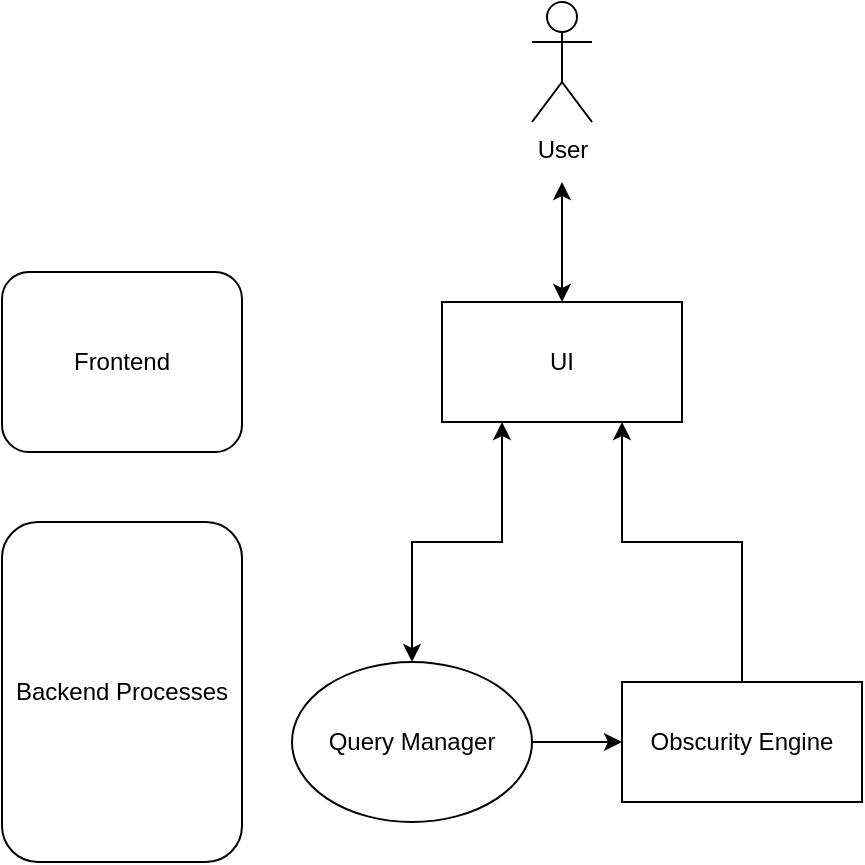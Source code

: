 <mxfile version="24.7.16">
  <diagram name="Page-1" id="lITY1SeaFduGjeRfuTEC">
    <mxGraphModel dx="1216" dy="1111" grid="1" gridSize="10" guides="1" tooltips="1" connect="1" arrows="1" fold="1" page="1" pageScale="1" pageWidth="1390" pageHeight="980" math="0" shadow="0">
      <root>
        <mxCell id="0" />
        <mxCell id="1" parent="0" />
        <mxCell id="i7lR52N0g9X_YfiU3cEO-1" value="User&lt;div&gt;&lt;br&gt;&lt;/div&gt;" style="shape=umlActor;verticalLabelPosition=bottom;verticalAlign=top;html=1;outlineConnect=0;" parent="1" vertex="1">
          <mxGeometry x="625" y="20" width="30" height="60" as="geometry" />
        </mxCell>
        <mxCell id="xA_JIgJ08SUsMaywjVti-5" style="edgeStyle=orthogonalEdgeStyle;rounded=0;orthogonalLoop=1;jettySize=auto;html=1;entryX=0;entryY=0.5;entryDx=0;entryDy=0;" edge="1" parent="1" source="i7lR52N0g9X_YfiU3cEO-10" target="i7lR52N0g9X_YfiU3cEO-46">
          <mxGeometry relative="1" as="geometry" />
        </mxCell>
        <mxCell id="i7lR52N0g9X_YfiU3cEO-10" value="Query Manager" style="ellipse;whiteSpace=wrap;html=1;" parent="1" vertex="1">
          <mxGeometry x="505" y="350" width="120" height="80" as="geometry" />
        </mxCell>
        <mxCell id="xA_JIgJ08SUsMaywjVti-4" style="edgeStyle=orthogonalEdgeStyle;rounded=0;orthogonalLoop=1;jettySize=auto;html=1;entryX=0.75;entryY=1;entryDx=0;entryDy=0;" edge="1" parent="1" source="i7lR52N0g9X_YfiU3cEO-46" target="xA_JIgJ08SUsMaywjVti-1">
          <mxGeometry relative="1" as="geometry">
            <Array as="points">
              <mxPoint x="730" y="290" />
              <mxPoint x="670" y="290" />
            </Array>
          </mxGeometry>
        </mxCell>
        <mxCell id="i7lR52N0g9X_YfiU3cEO-46" value="Obscurity Engine" style="rounded=0;whiteSpace=wrap;html=1;" parent="1" vertex="1">
          <mxGeometry x="670" y="360" width="120" height="60" as="geometry" />
        </mxCell>
        <mxCell id="i7lR52N0g9X_YfiU3cEO-76" value="" style="edgeStyle=orthogonalEdgeStyle;rounded=0;orthogonalLoop=1;jettySize=auto;html=1;exitX=0.5;exitY=0;exitDx=0;exitDy=0;startArrow=classic;entryX=0.25;entryY=1;entryDx=0;entryDy=0;" parent="1" source="i7lR52N0g9X_YfiU3cEO-10" target="xA_JIgJ08SUsMaywjVti-1" edge="1">
          <mxGeometry relative="1" as="geometry">
            <mxPoint x="640" y="350" as="sourcePoint" />
            <mxPoint x="640" y="230" as="targetPoint" />
          </mxGeometry>
        </mxCell>
        <mxCell id="i7lR52N0g9X_YfiU3cEO-78" value="Backend Processes" style="rounded=1;whiteSpace=wrap;html=1;" parent="1" vertex="1">
          <mxGeometry x="360" y="280" width="120" height="170" as="geometry" />
        </mxCell>
        <mxCell id="i7lR52N0g9X_YfiU3cEO-80" value="Frontend" style="rounded=1;whiteSpace=wrap;html=1;" parent="1" vertex="1">
          <mxGeometry x="360" y="155" width="120" height="90" as="geometry" />
        </mxCell>
        <mxCell id="xA_JIgJ08SUsMaywjVti-2" style="edgeStyle=orthogonalEdgeStyle;rounded=0;orthogonalLoop=1;jettySize=auto;html=1;startArrow=classic;" edge="1" parent="1" source="xA_JIgJ08SUsMaywjVti-1">
          <mxGeometry relative="1" as="geometry">
            <mxPoint x="640" y="110" as="targetPoint" />
          </mxGeometry>
        </mxCell>
        <mxCell id="xA_JIgJ08SUsMaywjVti-1" value="UI" style="rounded=0;whiteSpace=wrap;html=1;" vertex="1" parent="1">
          <mxGeometry x="580" y="170" width="120" height="60" as="geometry" />
        </mxCell>
      </root>
    </mxGraphModel>
  </diagram>
</mxfile>
